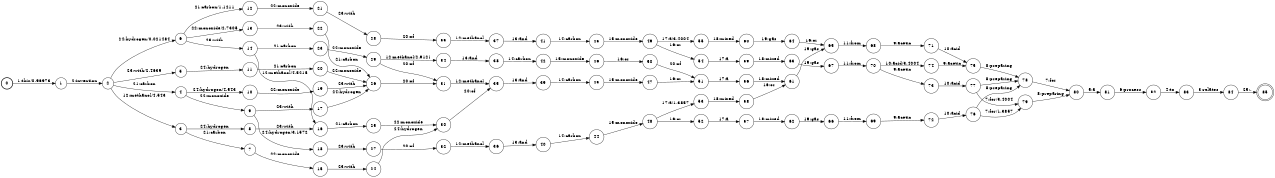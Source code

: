 digraph FST {
rankdir = LR;
size = "8.5,11";
label = "";
center = 1;
orientation = Portrait;
ranksep = "0.4";
nodesep = "0.25";
0 [label = "0", shape = circle, style = bold, fontsize = 14]
	0 -> 1 [label = "1:this/0.96973", fontsize = 14];
1 [label = "1", shape = circle, style = solid, fontsize = 14]
	1 -> 2 [label = "2:invention", fontsize = 14];
2 [label = "2", shape = circle, style = solid, fontsize = 14]
	2 -> 3 [label = "12:methanol/4.543", fontsize = 14];
	2 -> 4 [label = "21:carbon", fontsize = 14];
	2 -> 5 [label = "23:with/2.4639", fontsize = 14];
	2 -> 6 [label = "24:hydrogen/0.021484", fontsize = 14];
3 [label = "3", shape = circle, style = solid, fontsize = 14]
	3 -> 7 [label = "21:carbon", fontsize = 14];
	3 -> 8 [label = "24:hydrogen", fontsize = 14];
4 [label = "4", shape = circle, style = solid, fontsize = 14]
	4 -> 9 [label = "22:monoxide", fontsize = 14];
	4 -> 10 [label = "24:hydrogen/4.543", fontsize = 14];
5 [label = "5", shape = circle, style = solid, fontsize = 14]
	5 -> 11 [label = "24:hydrogen", fontsize = 14];
6 [label = "6", shape = circle, style = solid, fontsize = 14]
	6 -> 12 [label = "21:carbon/1.1211", fontsize = 14];
	6 -> 13 [label = "22:monoxide/2.7305", fontsize = 14];
	6 -> 14 [label = "23:with", fontsize = 14];
7 [label = "7", shape = circle, style = solid, fontsize = 14]
	7 -> 15 [label = "22:monoxide", fontsize = 14];
8 [label = "8", shape = circle, style = solid, fontsize = 14]
	8 -> 16 [label = "23:with", fontsize = 14];
9 [label = "9", shape = circle, style = solid, fontsize = 14]
	9 -> 17 [label = "23:with", fontsize = 14];
	9 -> 18 [label = "24:hydrogen/3.1572", fontsize = 14];
10 [label = "10", shape = circle, style = solid, fontsize = 14]
	10 -> 19 [label = "22:monoxide", fontsize = 14];
11 [label = "11", shape = circle, style = solid, fontsize = 14]
	11 -> 20 [label = "21:carbon", fontsize = 14];
12 [label = "12", shape = circle, style = solid, fontsize = 14]
	12 -> 21 [label = "22:monoxide", fontsize = 14];
13 [label = "13", shape = circle, style = solid, fontsize = 14]
	13 -> 22 [label = "23:with", fontsize = 14];
14 [label = "14", shape = circle, style = solid, fontsize = 14]
	14 -> 16 [label = "12:methanol/4.5215", fontsize = 14];
	14 -> 23 [label = "21:carbon", fontsize = 14];
15 [label = "15", shape = circle, style = solid, fontsize = 14]
	15 -> 24 [label = "23:with", fontsize = 14];
16 [label = "16", shape = circle, style = solid, fontsize = 14]
	16 -> 25 [label = "21:carbon", fontsize = 14];
17 [label = "17", shape = circle, style = solid, fontsize = 14]
	17 -> 26 [label = "24:hydrogen", fontsize = 14];
18 [label = "18", shape = circle, style = solid, fontsize = 14]
	18 -> 27 [label = "23:with", fontsize = 14];
19 [label = "19", shape = circle, style = solid, fontsize = 14]
	19 -> 26 [label = "23:with", fontsize = 14];
20 [label = "20", shape = circle, style = solid, fontsize = 14]
	20 -> 26 [label = "22:monoxide", fontsize = 14];
21 [label = "21", shape = circle, style = solid, fontsize = 14]
	21 -> 28 [label = "23:with", fontsize = 14];
22 [label = "22", shape = circle, style = solid, fontsize = 14]
	22 -> 26 [label = "21:carbon", fontsize = 14];
23 [label = "23", shape = circle, style = solid, fontsize = 14]
	23 -> 29 [label = "22:monoxide", fontsize = 14];
24 [label = "24", shape = circle, style = solid, fontsize = 14]
	24 -> 30 [label = "24:hydrogen", fontsize = 14];
25 [label = "25", shape = circle, style = solid, fontsize = 14]
	25 -> 30 [label = "22:monoxide", fontsize = 14];
26 [label = "26", shape = circle, style = solid, fontsize = 14]
	26 -> 31 [label = "20:of", fontsize = 14];
27 [label = "27", shape = circle, style = solid, fontsize = 14]
	27 -> 32 [label = "20:of", fontsize = 14];
28 [label = "28", shape = circle, style = solid, fontsize = 14]
	28 -> 33 [label = "20:of", fontsize = 14];
29 [label = "29", shape = circle, style = solid, fontsize = 14]
	29 -> 34 [label = "12:methanol/2.9121", fontsize = 14];
	29 -> 31 [label = "20:of", fontsize = 14];
30 [label = "30", shape = circle, style = solid, fontsize = 14]
	30 -> 35 [label = "20:of", fontsize = 14];
31 [label = "31", shape = circle, style = solid, fontsize = 14]
	31 -> 35 [label = "12:methanol", fontsize = 14];
32 [label = "32", shape = circle, style = solid, fontsize = 14]
	32 -> 36 [label = "12:methanol", fontsize = 14];
33 [label = "33", shape = circle, style = solid, fontsize = 14]
	33 -> 37 [label = "12:methanol", fontsize = 14];
34 [label = "34", shape = circle, style = solid, fontsize = 14]
	34 -> 38 [label = "13:and", fontsize = 14];
35 [label = "35", shape = circle, style = solid, fontsize = 14]
	35 -> 39 [label = "13:and", fontsize = 14];
36 [label = "36", shape = circle, style = solid, fontsize = 14]
	36 -> 40 [label = "13:and", fontsize = 14];
37 [label = "37", shape = circle, style = solid, fontsize = 14]
	37 -> 41 [label = "13:and", fontsize = 14];
38 [label = "38", shape = circle, style = solid, fontsize = 14]
	38 -> 42 [label = "14:carbon", fontsize = 14];
39 [label = "39", shape = circle, style = solid, fontsize = 14]
	39 -> 43 [label = "14:carbon", fontsize = 14];
40 [label = "40", shape = circle, style = solid, fontsize = 14]
	40 -> 44 [label = "14:carbon", fontsize = 14];
41 [label = "41", shape = circle, style = solid, fontsize = 14]
	41 -> 45 [label = "14:carbon", fontsize = 14];
42 [label = "42", shape = circle, style = solid, fontsize = 14]
	42 -> 46 [label = "15:monoxide", fontsize = 14];
43 [label = "43", shape = circle, style = solid, fontsize = 14]
	43 -> 47 [label = "15:monoxide", fontsize = 14];
44 [label = "44", shape = circle, style = solid, fontsize = 14]
	44 -> 48 [label = "15:monoxide", fontsize = 14];
45 [label = "45", shape = circle, style = solid, fontsize = 14]
	45 -> 49 [label = "15:monoxide", fontsize = 14];
46 [label = "46", shape = circle, style = solid, fontsize = 14]
	46 -> 50 [label = "16:or", fontsize = 14];
47 [label = "47", shape = circle, style = solid, fontsize = 14]
	47 -> 51 [label = "16:or", fontsize = 14];
48 [label = "48", shape = circle, style = solid, fontsize = 14]
	48 -> 52 [label = "16:or", fontsize = 14];
	48 -> 53 [label = "17:a/1.3857", fontsize = 14];
49 [label = "49", shape = circle, style = solid, fontsize = 14]
	49 -> 54 [label = "16:or", fontsize = 14];
	49 -> 55 [label = "17:a/3.4004", fontsize = 14];
50 [label = "50", shape = circle, style = solid, fontsize = 14]
	50 -> 51 [label = "20:of", fontsize = 14];
51 [label = "51", shape = circle, style = solid, fontsize = 14]
	51 -> 56 [label = "17:a", fontsize = 14];
52 [label = "52", shape = circle, style = solid, fontsize = 14]
	52 -> 57 [label = "17:a", fontsize = 14];
53 [label = "53", shape = circle, style = solid, fontsize = 14]
	53 -> 58 [label = "18:mixed", fontsize = 14];
54 [label = "54", shape = circle, style = solid, fontsize = 14]
	54 -> 59 [label = "17:a", fontsize = 14];
55 [label = "55", shape = circle, style = solid, fontsize = 14]
	55 -> 60 [label = "18:mixed", fontsize = 14];
56 [label = "56", shape = circle, style = solid, fontsize = 14]
	56 -> 61 [label = "18:mixed", fontsize = 14];
57 [label = "57", shape = circle, style = solid, fontsize = 14]
	57 -> 62 [label = "18:mixed", fontsize = 14];
58 [label = "58", shape = circle, style = solid, fontsize = 14]
	58 -> 61 [label = "16:or", fontsize = 14];
59 [label = "59", shape = circle, style = solid, fontsize = 14]
	59 -> 63 [label = "18:mixed", fontsize = 14];
60 [label = "60", shape = circle, style = solid, fontsize = 14]
	60 -> 64 [label = "19:gas", fontsize = 14];
61 [label = "61", shape = circle, style = solid, fontsize = 14]
	61 -> 65 [label = "19:gas", fontsize = 14];
62 [label = "62", shape = circle, style = solid, fontsize = 14]
	62 -> 66 [label = "19:gas", fontsize = 14];
63 [label = "63", shape = circle, style = solid, fontsize = 14]
	63 -> 67 [label = "19:gas", fontsize = 14];
64 [label = "64", shape = circle, style = solid, fontsize = 14]
	64 -> 65 [label = "16:or", fontsize = 14];
65 [label = "65", shape = circle, style = solid, fontsize = 14]
	65 -> 68 [label = "11:from", fontsize = 14];
66 [label = "66", shape = circle, style = solid, fontsize = 14]
	66 -> 69 [label = "11:from", fontsize = 14];
67 [label = "67", shape = circle, style = solid, fontsize = 14]
	67 -> 70 [label = "11:from", fontsize = 14];
68 [label = "68", shape = circle, style = solid, fontsize = 14]
	68 -> 71 [label = "9:acetic", fontsize = 14];
69 [label = "69", shape = circle, style = solid, fontsize = 14]
	69 -> 72 [label = "9:acetic", fontsize = 14];
70 [label = "70", shape = circle, style = solid, fontsize = 14]
	70 -> 73 [label = "9:acetic", fontsize = 14];
	70 -> 74 [label = "10:acid/3.4004", fontsize = 14];
71 [label = "71", shape = circle, style = solid, fontsize = 14]
	71 -> 75 [label = "10:acid", fontsize = 14];
72 [label = "72", shape = circle, style = solid, fontsize = 14]
	72 -> 76 [label = "10:acid", fontsize = 14];
73 [label = "73", shape = circle, style = solid, fontsize = 14]
	73 -> 77 [label = "10:acid", fontsize = 14];
74 [label = "74", shape = circle, style = solid, fontsize = 14]
	74 -> 75 [label = "9:acetic", fontsize = 14];
75 [label = "75", shape = circle, style = solid, fontsize = 14]
	75 -> 78 [label = "8:preparing", fontsize = 14];
76 [label = "76", shape = circle, style = solid, fontsize = 14]
	76 -> 79 [label = "7:for/1.3857", fontsize = 14];
	76 -> 78 [label = "8:preparing", fontsize = 14];
77 [label = "77", shape = circle, style = solid, fontsize = 14]
	77 -> 79 [label = "7:for/3.4004", fontsize = 14];
	77 -> 78 [label = "8:preparing", fontsize = 14];
78 [label = "78", shape = circle, style = solid, fontsize = 14]
	78 -> 80 [label = "7:for", fontsize = 14];
79 [label = "79", shape = circle, style = solid, fontsize = 14]
	79 -> 80 [label = "8:preparing", fontsize = 14];
80 [label = "80", shape = circle, style = solid, fontsize = 14]
	80 -> 81 [label = "5:a", fontsize = 14];
81 [label = "81", shape = circle, style = solid, fontsize = 14]
	81 -> 82 [label = "6:process", fontsize = 14];
82 [label = "82", shape = circle, style = solid, fontsize = 14]
	82 -> 83 [label = "4:to", fontsize = 14];
83 [label = "83", shape = circle, style = solid, fontsize = 14]
	83 -> 84 [label = "3:relates", fontsize = 14];
84 [label = "84", shape = circle, style = solid, fontsize = 14]
	84 -> 85 [label = "25:.", fontsize = 14];
85 [label = "85", shape = doublecircle, style = solid, fontsize = 14]
}
